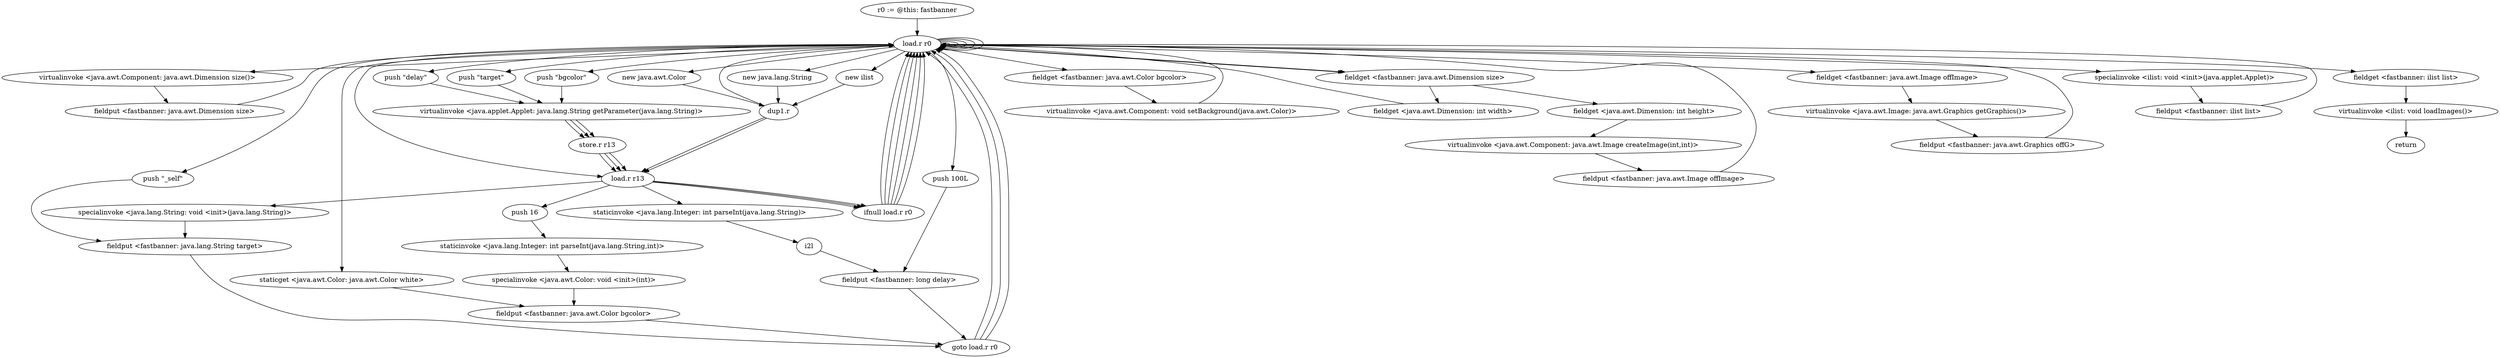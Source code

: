 digraph "" {
    "r0 := @this: fastbanner"
    "load.r r0"
    "r0 := @this: fastbanner"->"load.r r0";
    "load.r r0"->"load.r r0";
    "virtualinvoke <java.awt.Component: java.awt.Dimension size()>"
    "load.r r0"->"virtualinvoke <java.awt.Component: java.awt.Dimension size()>";
    "fieldput <fastbanner: java.awt.Dimension size>"
    "virtualinvoke <java.awt.Component: java.awt.Dimension size()>"->"fieldput <fastbanner: java.awt.Dimension size>";
    "fieldput <fastbanner: java.awt.Dimension size>"->"load.r r0";
    "push \"bgcolor\""
    "load.r r0"->"push \"bgcolor\"";
    "virtualinvoke <java.applet.Applet: java.lang.String getParameter(java.lang.String)>"
    "push \"bgcolor\""->"virtualinvoke <java.applet.Applet: java.lang.String getParameter(java.lang.String)>";
    "store.r r13"
    "virtualinvoke <java.applet.Applet: java.lang.String getParameter(java.lang.String)>"->"store.r r13";
    "load.r r13"
    "store.r r13"->"load.r r13";
    "ifnull load.r r0"
    "load.r r13"->"ifnull load.r r0";
    "ifnull load.r r0"->"load.r r0";
    "new java.awt.Color"
    "load.r r0"->"new java.awt.Color";
    "dup1.r"
    "new java.awt.Color"->"dup1.r";
    "dup1.r"->"load.r r13";
    "push 16"
    "load.r r13"->"push 16";
    "staticinvoke <java.lang.Integer: int parseInt(java.lang.String,int)>"
    "push 16"->"staticinvoke <java.lang.Integer: int parseInt(java.lang.String,int)>";
    "specialinvoke <java.awt.Color: void <init>(int)>"
    "staticinvoke <java.lang.Integer: int parseInt(java.lang.String,int)>"->"specialinvoke <java.awt.Color: void <init>(int)>";
    "fieldput <fastbanner: java.awt.Color bgcolor>"
    "specialinvoke <java.awt.Color: void <init>(int)>"->"fieldput <fastbanner: java.awt.Color bgcolor>";
    "goto load.r r0"
    "fieldput <fastbanner: java.awt.Color bgcolor>"->"goto load.r r0";
    "goto load.r r0"->"load.r r0";
    "load.r r0"->"load.r r0";
    "fieldget <fastbanner: java.awt.Color bgcolor>"
    "load.r r0"->"fieldget <fastbanner: java.awt.Color bgcolor>";
    "virtualinvoke <java.awt.Component: void setBackground(java.awt.Color)>"
    "fieldget <fastbanner: java.awt.Color bgcolor>"->"virtualinvoke <java.awt.Component: void setBackground(java.awt.Color)>";
    "virtualinvoke <java.awt.Component: void setBackground(java.awt.Color)>"->"load.r r0";
    "load.r r0"->"load.r r0";
    "load.r r0"->"load.r r0";
    "fieldget <fastbanner: java.awt.Dimension size>"
    "load.r r0"->"fieldget <fastbanner: java.awt.Dimension size>";
    "fieldget <java.awt.Dimension: int width>"
    "fieldget <fastbanner: java.awt.Dimension size>"->"fieldget <java.awt.Dimension: int width>";
    "fieldget <java.awt.Dimension: int width>"->"load.r r0";
    "load.r r0"->"fieldget <fastbanner: java.awt.Dimension size>";
    "fieldget <java.awt.Dimension: int height>"
    "fieldget <fastbanner: java.awt.Dimension size>"->"fieldget <java.awt.Dimension: int height>";
    "virtualinvoke <java.awt.Component: java.awt.Image createImage(int,int)>"
    "fieldget <java.awt.Dimension: int height>"->"virtualinvoke <java.awt.Component: java.awt.Image createImage(int,int)>";
    "fieldput <fastbanner: java.awt.Image offImage>"
    "virtualinvoke <java.awt.Component: java.awt.Image createImage(int,int)>"->"fieldput <fastbanner: java.awt.Image offImage>";
    "fieldput <fastbanner: java.awt.Image offImage>"->"load.r r0";
    "load.r r0"->"load.r r0";
    "fieldget <fastbanner: java.awt.Image offImage>"
    "load.r r0"->"fieldget <fastbanner: java.awt.Image offImage>";
    "virtualinvoke <java.awt.Image: java.awt.Graphics getGraphics()>"
    "fieldget <fastbanner: java.awt.Image offImage>"->"virtualinvoke <java.awt.Image: java.awt.Graphics getGraphics()>";
    "fieldput <fastbanner: java.awt.Graphics offG>"
    "virtualinvoke <java.awt.Image: java.awt.Graphics getGraphics()>"->"fieldput <fastbanner: java.awt.Graphics offG>";
    "fieldput <fastbanner: java.awt.Graphics offG>"->"load.r r0";
    "push \"delay\""
    "load.r r0"->"push \"delay\"";
    "push \"delay\""->"virtualinvoke <java.applet.Applet: java.lang.String getParameter(java.lang.String)>";
    "virtualinvoke <java.applet.Applet: java.lang.String getParameter(java.lang.String)>"->"store.r r13";
    "store.r r13"->"load.r r13";
    "load.r r13"->"ifnull load.r r0";
    "ifnull load.r r0"->"load.r r0";
    "load.r r0"->"load.r r13";
    "staticinvoke <java.lang.Integer: int parseInt(java.lang.String)>"
    "load.r r13"->"staticinvoke <java.lang.Integer: int parseInt(java.lang.String)>";
    "i2l"
    "staticinvoke <java.lang.Integer: int parseInt(java.lang.String)>"->"i2l";
    "fieldput <fastbanner: long delay>"
    "i2l"->"fieldput <fastbanner: long delay>";
    "fieldput <fastbanner: long delay>"->"goto load.r r0";
    "goto load.r r0"->"load.r r0";
    "push \"target\""
    "load.r r0"->"push \"target\"";
    "push \"target\""->"virtualinvoke <java.applet.Applet: java.lang.String getParameter(java.lang.String)>";
    "virtualinvoke <java.applet.Applet: java.lang.String getParameter(java.lang.String)>"->"store.r r13";
    "store.r r13"->"load.r r13";
    "load.r r13"->"ifnull load.r r0";
    "ifnull load.r r0"->"load.r r0";
    "new java.lang.String"
    "load.r r0"->"new java.lang.String";
    "new java.lang.String"->"dup1.r";
    "dup1.r"->"load.r r13";
    "specialinvoke <java.lang.String: void <init>(java.lang.String)>"
    "load.r r13"->"specialinvoke <java.lang.String: void <init>(java.lang.String)>";
    "fieldput <fastbanner: java.lang.String target>"
    "specialinvoke <java.lang.String: void <init>(java.lang.String)>"->"fieldput <fastbanner: java.lang.String target>";
    "fieldput <fastbanner: java.lang.String target>"->"goto load.r r0";
    "goto load.r r0"->"load.r r0";
    "new ilist"
    "load.r r0"->"new ilist";
    "new ilist"->"dup1.r";
    "dup1.r"->"load.r r0";
    "specialinvoke <ilist: void <init>(java.applet.Applet)>"
    "load.r r0"->"specialinvoke <ilist: void <init>(java.applet.Applet)>";
    "fieldput <fastbanner: ilist list>"
    "specialinvoke <ilist: void <init>(java.applet.Applet)>"->"fieldput <fastbanner: ilist list>";
    "fieldput <fastbanner: ilist list>"->"load.r r0";
    "fieldget <fastbanner: ilist list>"
    "load.r r0"->"fieldget <fastbanner: ilist list>";
    "virtualinvoke <ilist: void loadImages()>"
    "fieldget <fastbanner: ilist list>"->"virtualinvoke <ilist: void loadImages()>";
    "return"
    "virtualinvoke <ilist: void loadImages()>"->"return";
    "ifnull load.r r0"->"load.r r0";
    "push \"_self\""
    "load.r r0"->"push \"_self\"";
    "push \"_self\""->"fieldput <fastbanner: java.lang.String target>";
    "ifnull load.r r0"->"load.r r0";
    "push 100L"
    "load.r r0"->"push 100L";
    "push 100L"->"fieldput <fastbanner: long delay>";
    "ifnull load.r r0"->"load.r r0";
    "staticget <java.awt.Color: java.awt.Color white>"
    "load.r r0"->"staticget <java.awt.Color: java.awt.Color white>";
    "staticget <java.awt.Color: java.awt.Color white>"->"fieldput <fastbanner: java.awt.Color bgcolor>";
}
